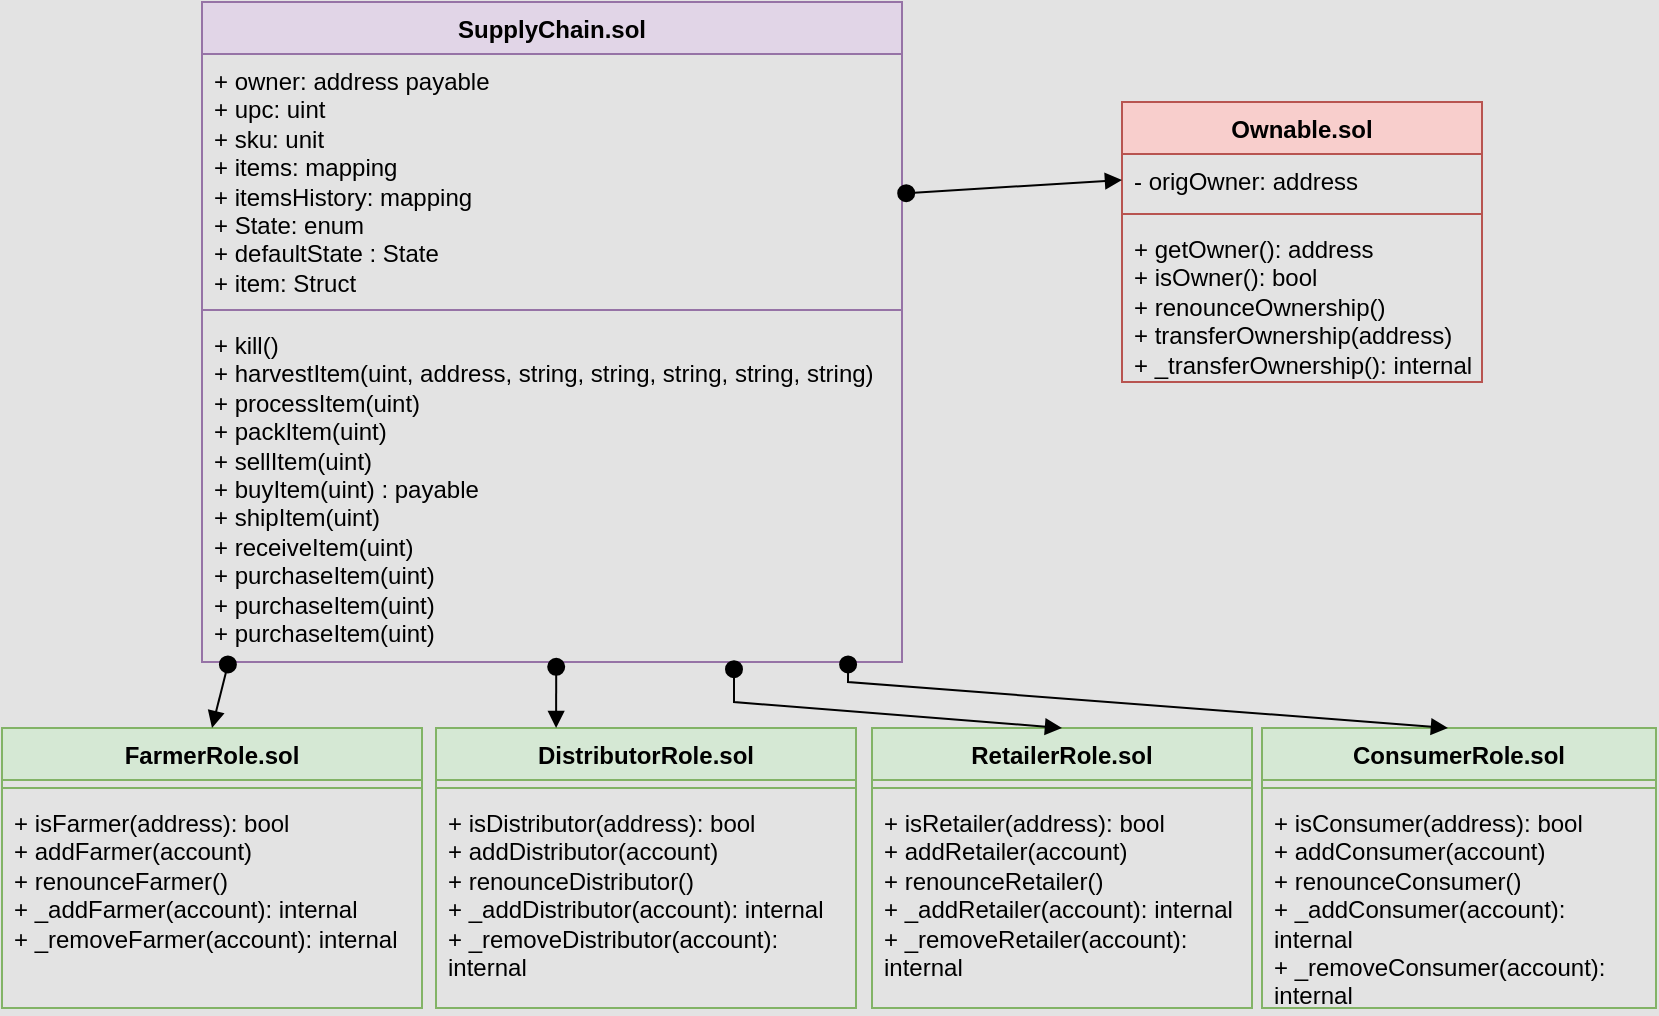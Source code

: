 <mxfile version="23.1.5" type="device">
  <diagram name="Page-1" id="lFgZESHpFO4B1WGK432z">
    <mxGraphModel dx="794" dy="446" grid="1" gridSize="10" guides="1" tooltips="1" connect="1" arrows="1" fold="1" page="1" pageScale="1" pageWidth="827" pageHeight="1169" background="#E3E3E3" math="0" shadow="0">
      <root>
        <mxCell id="0" />
        <mxCell id="1" parent="0" />
        <mxCell id="-JSEqLdeyIUFCVmKZum6-1" value="SupplyChain.sol" style="swimlane;fontStyle=1;align=center;verticalAlign=top;childLayout=stackLayout;horizontal=1;startSize=26;horizontalStack=0;resizeParent=1;resizeParentMax=0;resizeLast=0;collapsible=1;marginBottom=0;whiteSpace=wrap;html=1;fillColor=#e1d5e7;strokeColor=#9673a6;" parent="1" vertex="1">
          <mxGeometry x="100" width="350" height="330" as="geometry" />
        </mxCell>
        <mxCell id="-JSEqLdeyIUFCVmKZum6-2" value="+ owner: address payable&lt;br&gt;+ upc: uint&lt;br&gt;+ sku: unit&lt;br&gt;+ items: mapping&lt;br&gt;+ itemsHistory: mapping&lt;br&gt;+ State: enum&lt;br&gt;+&amp;nbsp;defaultState : State&lt;br&gt;+ item: Struct" style="text;strokeColor=none;fillColor=none;align=left;verticalAlign=top;spacingLeft=4;spacingRight=4;overflow=hidden;rotatable=0;points=[[0,0.5],[1,0.5]];portConstraint=eastwest;whiteSpace=wrap;html=1;" parent="-JSEqLdeyIUFCVmKZum6-1" vertex="1">
          <mxGeometry y="26" width="350" height="124" as="geometry" />
        </mxCell>
        <mxCell id="-JSEqLdeyIUFCVmKZum6-3" value="" style="line;strokeWidth=1;fillColor=none;align=left;verticalAlign=middle;spacingTop=-1;spacingLeft=3;spacingRight=3;rotatable=0;labelPosition=right;points=[];portConstraint=eastwest;strokeColor=inherit;" parent="-JSEqLdeyIUFCVmKZum6-1" vertex="1">
          <mxGeometry y="150" width="350" height="8" as="geometry" />
        </mxCell>
        <mxCell id="-JSEqLdeyIUFCVmKZum6-4" value="+ kill()&lt;br&gt;+ harvestItem(uint, address, string, string, string, string, string)&lt;br&gt;+ processItem(uint)&lt;br&gt;+ packItem(uint)&lt;br&gt;+ sellItem(uint)&lt;br&gt;+ buyItem(uint) : payable&lt;br&gt;+ shipItem(uint)&lt;br&gt;+ receiveItem(uint)&lt;br&gt;+ purchaseItem(uint)&lt;br&gt;+ purchaseItem(uint)&lt;br&gt;+ purchaseItem(uint)" style="text;strokeColor=none;fillColor=none;align=left;verticalAlign=top;spacingLeft=4;spacingRight=4;overflow=hidden;rotatable=0;points=[[0,0.5],[1,0.5]];portConstraint=eastwest;whiteSpace=wrap;html=1;" parent="-JSEqLdeyIUFCVmKZum6-1" vertex="1">
          <mxGeometry y="158" width="350" height="172" as="geometry" />
        </mxCell>
        <mxCell id="-JSEqLdeyIUFCVmKZum6-5" value="ConsumerRole.sol" style="swimlane;fontStyle=1;align=center;verticalAlign=top;childLayout=stackLayout;horizontal=1;startSize=26;horizontalStack=0;resizeParent=1;resizeParentMax=0;resizeLast=0;collapsible=1;marginBottom=0;whiteSpace=wrap;html=1;fillColor=#d5e8d4;strokeColor=#82b366;" parent="1" vertex="1">
          <mxGeometry x="630" y="363" width="197" height="140" as="geometry" />
        </mxCell>
        <mxCell id="-JSEqLdeyIUFCVmKZum6-7" value="" style="line;strokeWidth=1;fillColor=none;align=left;verticalAlign=middle;spacingTop=-1;spacingLeft=3;spacingRight=3;rotatable=0;labelPosition=right;points=[];portConstraint=eastwest;strokeColor=inherit;" parent="-JSEqLdeyIUFCVmKZum6-5" vertex="1">
          <mxGeometry y="26" width="197" height="8" as="geometry" />
        </mxCell>
        <mxCell id="-JSEqLdeyIUFCVmKZum6-8" value="+ isConsumer(address): bool&lt;br style=&quot;border-color: var(--border-color);&quot;&gt;+ addConsumer(account)&lt;br style=&quot;border-color: var(--border-color);&quot;&gt;+ renounceConsumer()&lt;br style=&quot;border-color: var(--border-color);&quot;&gt;+ _addConsumer(account): internal&lt;br style=&quot;border-color: var(--border-color);&quot;&gt;+ _removeConsumer(account): internal" style="text;strokeColor=none;fillColor=none;align=left;verticalAlign=top;spacingLeft=4;spacingRight=4;overflow=hidden;rotatable=0;points=[[0,0.5],[1,0.5]];portConstraint=eastwest;whiteSpace=wrap;html=1;" parent="-JSEqLdeyIUFCVmKZum6-5" vertex="1">
          <mxGeometry y="34" width="197" height="106" as="geometry" />
        </mxCell>
        <mxCell id="-JSEqLdeyIUFCVmKZum6-9" value="DistributorRole.sol" style="swimlane;fontStyle=1;align=center;verticalAlign=top;childLayout=stackLayout;horizontal=1;startSize=26;horizontalStack=0;resizeParent=1;resizeParentMax=0;resizeLast=0;collapsible=1;marginBottom=0;whiteSpace=wrap;html=1;fillColor=#d5e8d4;strokeColor=#82b366;" parent="1" vertex="1">
          <mxGeometry x="217" y="363" width="210" height="140" as="geometry" />
        </mxCell>
        <mxCell id="-JSEqLdeyIUFCVmKZum6-11" value="" style="line;strokeWidth=1;fillColor=none;align=left;verticalAlign=middle;spacingTop=-1;spacingLeft=3;spacingRight=3;rotatable=0;labelPosition=right;points=[];portConstraint=eastwest;strokeColor=inherit;" parent="-JSEqLdeyIUFCVmKZum6-9" vertex="1">
          <mxGeometry y="26" width="210" height="8" as="geometry" />
        </mxCell>
        <mxCell id="-JSEqLdeyIUFCVmKZum6-12" value="+ isDistributor(address): bool&lt;br style=&quot;border-color: var(--border-color);&quot;&gt;+ addDistributor(account)&lt;br style=&quot;border-color: var(--border-color);&quot;&gt;+ renounceDistributor()&lt;br style=&quot;border-color: var(--border-color);&quot;&gt;+ _addDistributor(account): internal&lt;br style=&quot;border-color: var(--border-color);&quot;&gt;+ _removeDistributor(account): internal" style="text;strokeColor=none;fillColor=none;align=left;verticalAlign=top;spacingLeft=4;spacingRight=4;overflow=hidden;rotatable=0;points=[[0,0.5],[1,0.5]];portConstraint=eastwest;whiteSpace=wrap;html=1;" parent="-JSEqLdeyIUFCVmKZum6-9" vertex="1">
          <mxGeometry y="34" width="210" height="106" as="geometry" />
        </mxCell>
        <mxCell id="-JSEqLdeyIUFCVmKZum6-13" value="RetailerRole.sol" style="swimlane;fontStyle=1;align=center;verticalAlign=top;childLayout=stackLayout;horizontal=1;startSize=26;horizontalStack=0;resizeParent=1;resizeParentMax=0;resizeLast=0;collapsible=1;marginBottom=0;whiteSpace=wrap;html=1;fillColor=#d5e8d4;strokeColor=#82b366;" parent="1" vertex="1">
          <mxGeometry x="435" y="363" width="190" height="140" as="geometry" />
        </mxCell>
        <mxCell id="-JSEqLdeyIUFCVmKZum6-15" value="" style="line;strokeWidth=1;fillColor=none;align=left;verticalAlign=middle;spacingTop=-1;spacingLeft=3;spacingRight=3;rotatable=0;labelPosition=right;points=[];portConstraint=eastwest;strokeColor=inherit;" parent="-JSEqLdeyIUFCVmKZum6-13" vertex="1">
          <mxGeometry y="26" width="190" height="8" as="geometry" />
        </mxCell>
        <mxCell id="-JSEqLdeyIUFCVmKZum6-16" value="+ isRetailer(address): bool&lt;br style=&quot;border-color: var(--border-color);&quot;&gt;+ addRetailer(account)&lt;br style=&quot;border-color: var(--border-color);&quot;&gt;+ renounceRetailer()&lt;br style=&quot;border-color: var(--border-color);&quot;&gt;+ _addRetailer(account): internal&lt;br style=&quot;border-color: var(--border-color);&quot;&gt;+ _removeRetailer(account): internal" style="text;strokeColor=none;fillColor=none;align=left;verticalAlign=top;spacingLeft=4;spacingRight=4;overflow=hidden;rotatable=0;points=[[0,0.5],[1,0.5]];portConstraint=eastwest;whiteSpace=wrap;html=1;" parent="-JSEqLdeyIUFCVmKZum6-13" vertex="1">
          <mxGeometry y="34" width="190" height="106" as="geometry" />
        </mxCell>
        <mxCell id="-JSEqLdeyIUFCVmKZum6-17" value="FarmerRole.sol" style="swimlane;fontStyle=1;align=center;verticalAlign=top;childLayout=stackLayout;horizontal=1;startSize=26;horizontalStack=0;resizeParent=1;resizeParentMax=0;resizeLast=0;collapsible=1;marginBottom=0;whiteSpace=wrap;html=1;fillColor=#d5e8d4;strokeColor=#82b366;" parent="1" vertex="1">
          <mxGeometry y="363" width="210" height="140" as="geometry" />
        </mxCell>
        <mxCell id="-JSEqLdeyIUFCVmKZum6-19" value="" style="line;strokeWidth=1;fillColor=none;align=left;verticalAlign=middle;spacingTop=-1;spacingLeft=3;spacingRight=3;rotatable=0;labelPosition=right;points=[];portConstraint=eastwest;strokeColor=inherit;" parent="-JSEqLdeyIUFCVmKZum6-17" vertex="1">
          <mxGeometry y="26" width="210" height="8" as="geometry" />
        </mxCell>
        <mxCell id="-JSEqLdeyIUFCVmKZum6-20" value="+ isFarmer(address): bool&lt;br&gt;+ addFarmer(account)&lt;br&gt;+ renounceFarmer()&lt;br&gt;+ _addFarmer(account): internal&lt;br&gt;+ _removeFarmer(account): internal" style="text;strokeColor=none;fillColor=none;align=left;verticalAlign=top;spacingLeft=4;spacingRight=4;overflow=hidden;rotatable=0;points=[[0,0.5],[1,0.5]];portConstraint=eastwest;whiteSpace=wrap;html=1;" parent="-JSEqLdeyIUFCVmKZum6-17" vertex="1">
          <mxGeometry y="34" width="210" height="106" as="geometry" />
        </mxCell>
        <mxCell id="-JSEqLdeyIUFCVmKZum6-21" value="Ownable.sol" style="swimlane;fontStyle=1;align=center;verticalAlign=top;childLayout=stackLayout;horizontal=1;startSize=26;horizontalStack=0;resizeParent=1;resizeParentMax=0;resizeLast=0;collapsible=1;marginBottom=0;whiteSpace=wrap;html=1;fillColor=#f8cecc;strokeColor=#b85450;" parent="1" vertex="1">
          <mxGeometry x="560" y="50" width="180" height="140" as="geometry" />
        </mxCell>
        <mxCell id="-JSEqLdeyIUFCVmKZum6-22" value="- origOwner: address" style="text;strokeColor=none;fillColor=none;align=left;verticalAlign=top;spacingLeft=4;spacingRight=4;overflow=hidden;rotatable=0;points=[[0,0.5],[1,0.5]];portConstraint=eastwest;whiteSpace=wrap;html=1;" parent="-JSEqLdeyIUFCVmKZum6-21" vertex="1">
          <mxGeometry y="26" width="180" height="26" as="geometry" />
        </mxCell>
        <mxCell id="-JSEqLdeyIUFCVmKZum6-23" value="" style="line;strokeWidth=1;fillColor=none;align=left;verticalAlign=middle;spacingTop=-1;spacingLeft=3;spacingRight=3;rotatable=0;labelPosition=right;points=[];portConstraint=eastwest;strokeColor=inherit;" parent="-JSEqLdeyIUFCVmKZum6-21" vertex="1">
          <mxGeometry y="52" width="180" height="8" as="geometry" />
        </mxCell>
        <mxCell id="-JSEqLdeyIUFCVmKZum6-24" value="+ getOwner(): address&lt;br&gt;+ isOwner(): bool&lt;br&gt;+ renounceOwnership()&lt;br&gt;+ transferOwnership(address)&lt;br&gt;+ _transferOwnership(): internal" style="text;strokeColor=none;fillColor=none;align=left;verticalAlign=top;spacingLeft=4;spacingRight=4;overflow=hidden;rotatable=0;points=[[0,0.5],[1,0.5]];portConstraint=eastwest;whiteSpace=wrap;html=1;" parent="-JSEqLdeyIUFCVmKZum6-21" vertex="1">
          <mxGeometry y="60" width="180" height="80" as="geometry" />
        </mxCell>
        <mxCell id="-JSEqLdeyIUFCVmKZum6-26" value="" style="html=1;verticalAlign=bottom;startArrow=oval;startFill=1;endArrow=block;startSize=8;curved=0;rounded=0;exitX=1.006;exitY=0.561;exitDx=0;exitDy=0;exitPerimeter=0;entryX=0;entryY=0.5;entryDx=0;entryDy=0;" parent="1" source="-JSEqLdeyIUFCVmKZum6-2" target="-JSEqLdeyIUFCVmKZum6-22" edge="1">
          <mxGeometry width="60" relative="1" as="geometry">
            <mxPoint x="380" y="250" as="sourcePoint" />
            <mxPoint x="440" y="250" as="targetPoint" />
          </mxGeometry>
        </mxCell>
        <mxCell id="-JSEqLdeyIUFCVmKZum6-27" value="" style="html=1;verticalAlign=bottom;startArrow=oval;startFill=1;endArrow=block;startSize=8;curved=0;rounded=0;exitX=0.923;exitY=1.007;exitDx=0;exitDy=0;exitPerimeter=0;entryX=0.472;entryY=0;entryDx=0;entryDy=0;entryPerimeter=0;" parent="1" source="-JSEqLdeyIUFCVmKZum6-4" target="-JSEqLdeyIUFCVmKZum6-5" edge="1">
          <mxGeometry width="60" relative="1" as="geometry">
            <mxPoint x="462" y="100" as="sourcePoint" />
            <mxPoint x="570" y="99" as="targetPoint" />
            <Array as="points">
              <mxPoint x="423" y="340" />
            </Array>
          </mxGeometry>
        </mxCell>
        <mxCell id="-JSEqLdeyIUFCVmKZum6-28" value="" style="html=1;verticalAlign=bottom;startArrow=oval;startFill=1;endArrow=block;startSize=8;curved=0;rounded=0;exitX=0.76;exitY=1.021;exitDx=0;exitDy=0;exitPerimeter=0;entryX=0.5;entryY=0;entryDx=0;entryDy=0;" parent="1" source="-JSEqLdeyIUFCVmKZum6-4" target="-JSEqLdeyIUFCVmKZum6-13" edge="1">
          <mxGeometry width="60" relative="1" as="geometry">
            <mxPoint x="472" y="110" as="sourcePoint" />
            <mxPoint x="580" y="109" as="targetPoint" />
            <Array as="points">
              <mxPoint x="366" y="350" />
            </Array>
          </mxGeometry>
        </mxCell>
        <mxCell id="-JSEqLdeyIUFCVmKZum6-29" value="" style="html=1;verticalAlign=bottom;startArrow=oval;startFill=1;endArrow=block;startSize=8;curved=0;rounded=0;exitX=0.506;exitY=1.014;exitDx=0;exitDy=0;exitPerimeter=0;entryX=0.286;entryY=0;entryDx=0;entryDy=0;entryPerimeter=0;" parent="1" source="-JSEqLdeyIUFCVmKZum6-4" target="-JSEqLdeyIUFCVmKZum6-9" edge="1">
          <mxGeometry width="60" relative="1" as="geometry">
            <mxPoint x="482" y="120" as="sourcePoint" />
            <mxPoint x="590" y="119" as="targetPoint" />
          </mxGeometry>
        </mxCell>
        <mxCell id="-JSEqLdeyIUFCVmKZum6-30" value="" style="html=1;verticalAlign=bottom;startArrow=oval;startFill=1;endArrow=block;startSize=8;curved=0;rounded=0;exitX=0.037;exitY=1.007;exitDx=0;exitDy=0;exitPerimeter=0;entryX=0.5;entryY=0;entryDx=0;entryDy=0;" parent="1" source="-JSEqLdeyIUFCVmKZum6-4" target="-JSEqLdeyIUFCVmKZum6-17" edge="1">
          <mxGeometry width="60" relative="1" as="geometry">
            <mxPoint x="492" y="152" as="sourcePoint" />
            <mxPoint x="600" y="151" as="targetPoint" />
          </mxGeometry>
        </mxCell>
      </root>
    </mxGraphModel>
  </diagram>
</mxfile>
